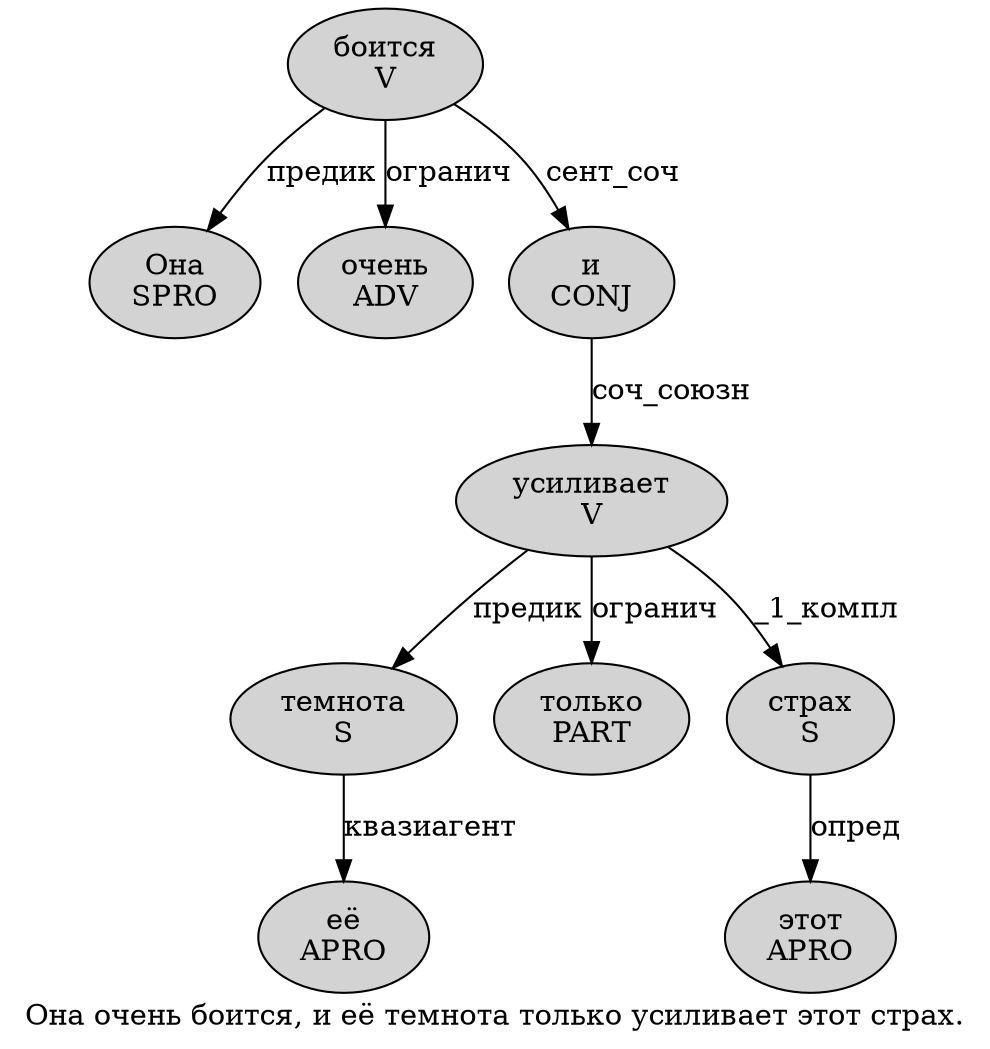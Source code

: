digraph SENTENCE_256 {
	graph [label="Она очень боится, и её темнота только усиливает этот страх."]
	node [style=filled]
		0 [label="Она
SPRO" color="" fillcolor=lightgray penwidth=1 shape=ellipse]
		1 [label="очень
ADV" color="" fillcolor=lightgray penwidth=1 shape=ellipse]
		2 [label="боится
V" color="" fillcolor=lightgray penwidth=1 shape=ellipse]
		4 [label="и
CONJ" color="" fillcolor=lightgray penwidth=1 shape=ellipse]
		5 [label="её
APRO" color="" fillcolor=lightgray penwidth=1 shape=ellipse]
		6 [label="темнота
S" color="" fillcolor=lightgray penwidth=1 shape=ellipse]
		7 [label="только
PART" color="" fillcolor=lightgray penwidth=1 shape=ellipse]
		8 [label="усиливает
V" color="" fillcolor=lightgray penwidth=1 shape=ellipse]
		9 [label="этот
APRO" color="" fillcolor=lightgray penwidth=1 shape=ellipse]
		10 [label="страх
S" color="" fillcolor=lightgray penwidth=1 shape=ellipse]
			6 -> 5 [label="квазиагент"]
			2 -> 0 [label="предик"]
			2 -> 1 [label="огранич"]
			2 -> 4 [label="сент_соч"]
			4 -> 8 [label="соч_союзн"]
			8 -> 6 [label="предик"]
			8 -> 7 [label="огранич"]
			8 -> 10 [label="_1_компл"]
			10 -> 9 [label="опред"]
}